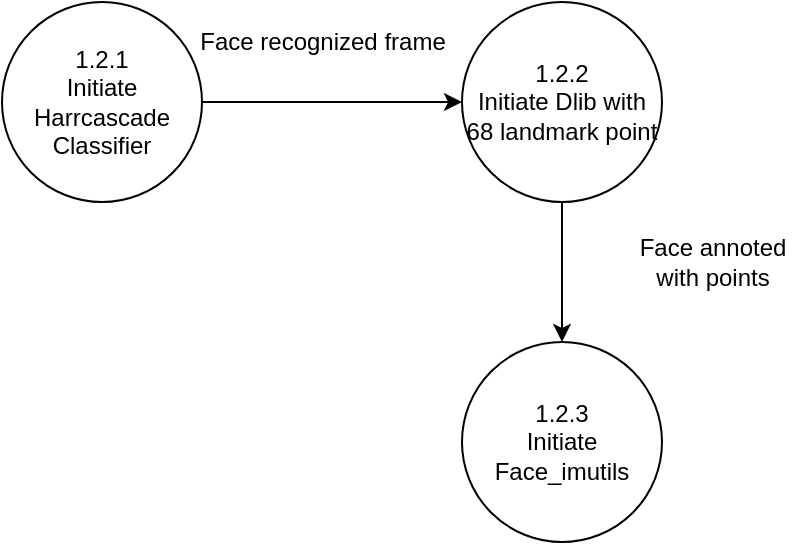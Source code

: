 <mxfile version="14.1.8" type="github">
  <diagram id="ygghDUTjfjhycSP1k7Ox" name="Page-1">
    <mxGraphModel dx="744" dy="357" grid="1" gridSize="10" guides="1" tooltips="1" connect="1" arrows="1" fold="1" page="1" pageScale="1" pageWidth="850" pageHeight="1100" math="0" shadow="0">
      <root>
        <mxCell id="0" />
        <mxCell id="1" parent="0" />
        <mxCell id="7ZuKBuAMagFnStaNHIoC-1" value="1.2.1&lt;br&gt;Initiate Harrcascade&lt;br&gt;Classifier" style="ellipse;whiteSpace=wrap;html=1;aspect=fixed;" vertex="1" parent="1">
          <mxGeometry x="200" y="120" width="100" height="100" as="geometry" />
        </mxCell>
        <mxCell id="7ZuKBuAMagFnStaNHIoC-2" value="1.2.2&lt;br&gt;Initiate Dlib with 68 landmark point" style="ellipse;whiteSpace=wrap;html=1;aspect=fixed;" vertex="1" parent="1">
          <mxGeometry x="430" y="120" width="100" height="100" as="geometry" />
        </mxCell>
        <mxCell id="7ZuKBuAMagFnStaNHIoC-3" value="" style="endArrow=classic;html=1;exitX=1;exitY=0.5;exitDx=0;exitDy=0;entryX=0;entryY=0.5;entryDx=0;entryDy=0;" edge="1" parent="1" source="7ZuKBuAMagFnStaNHIoC-1" target="7ZuKBuAMagFnStaNHIoC-2">
          <mxGeometry width="50" height="50" relative="1" as="geometry">
            <mxPoint x="300" y="200" as="sourcePoint" />
            <mxPoint x="350" y="150" as="targetPoint" />
          </mxGeometry>
        </mxCell>
        <mxCell id="7ZuKBuAMagFnStaNHIoC-4" value="Face recognized frame" style="text;html=1;align=center;verticalAlign=middle;resizable=0;points=[];autosize=1;" vertex="1" parent="1">
          <mxGeometry x="290" y="130" width="140" height="20" as="geometry" />
        </mxCell>
        <mxCell id="7ZuKBuAMagFnStaNHIoC-5" value="" style="endArrow=classic;html=1;exitX=0.5;exitY=1;exitDx=0;exitDy=0;" edge="1" parent="1" source="7ZuKBuAMagFnStaNHIoC-2">
          <mxGeometry width="50" height="50" relative="1" as="geometry">
            <mxPoint x="510" y="320" as="sourcePoint" />
            <mxPoint x="480" y="290" as="targetPoint" />
          </mxGeometry>
        </mxCell>
        <mxCell id="7ZuKBuAMagFnStaNHIoC-6" value="Face annoted &lt;br&gt;with points" style="text;html=1;align=center;verticalAlign=middle;resizable=0;points=[];autosize=1;" vertex="1" parent="1">
          <mxGeometry x="510" y="235" width="90" height="30" as="geometry" />
        </mxCell>
        <mxCell id="7ZuKBuAMagFnStaNHIoC-7" value="1.2.3&lt;br&gt;Initiate Face_imutils" style="ellipse;whiteSpace=wrap;html=1;aspect=fixed;" vertex="1" parent="1">
          <mxGeometry x="430" y="290" width="100" height="100" as="geometry" />
        </mxCell>
      </root>
    </mxGraphModel>
  </diagram>
</mxfile>
